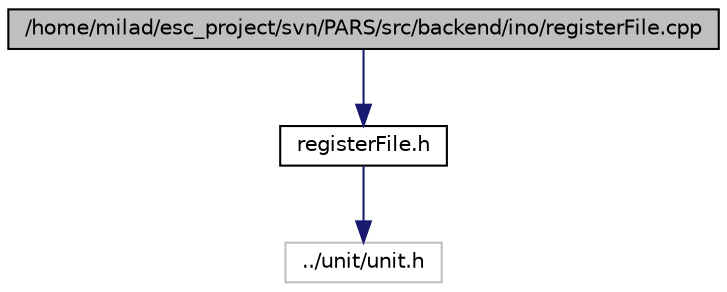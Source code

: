 digraph G
{
  edge [fontname="Helvetica",fontsize="10",labelfontname="Helvetica",labelfontsize="10"];
  node [fontname="Helvetica",fontsize="10",shape=record];
  Node1 [label="/home/milad/esc_project/svn/PARS/src/backend/ino/registerFile.cpp",height=0.2,width=0.4,color="black", fillcolor="grey75", style="filled" fontcolor="black"];
  Node1 -> Node2 [color="midnightblue",fontsize="10",style="solid",fontname="Helvetica"];
  Node2 [label="registerFile.h",height=0.2,width=0.4,color="black", fillcolor="white", style="filled",URL="$registerFile_8h.html"];
  Node2 -> Node3 [color="midnightblue",fontsize="10",style="solid",fontname="Helvetica"];
  Node3 [label="../unit/unit.h",height=0.2,width=0.4,color="grey75", fillcolor="white", style="filled"];
}
